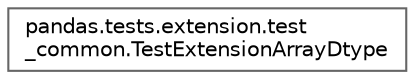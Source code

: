 digraph "Graphical Class Hierarchy"
{
 // LATEX_PDF_SIZE
  bgcolor="transparent";
  edge [fontname=Helvetica,fontsize=10,labelfontname=Helvetica,labelfontsize=10];
  node [fontname=Helvetica,fontsize=10,shape=box,height=0.2,width=0.4];
  rankdir="LR";
  Node0 [id="Node000000",label="pandas.tests.extension.test\l_common.TestExtensionArrayDtype",height=0.2,width=0.4,color="grey40", fillcolor="white", style="filled",URL="$dc/dd1/classpandas_1_1tests_1_1extension_1_1test__common_1_1TestExtensionArrayDtype.html",tooltip=" "];
}
